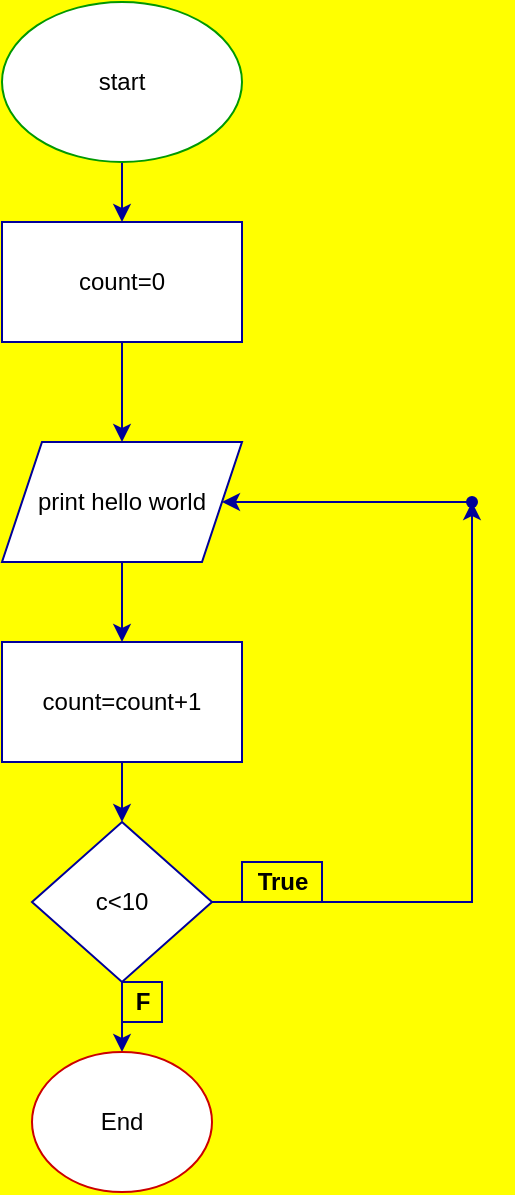 <mxfile version="14.7.0" type="github" pages="4">
  <diagram id="C5RBs43oDa-KdzZeNtuy" name="Page-1">
    <mxGraphModel dx="1038" dy="580" grid="1" gridSize="10" guides="1" tooltips="1" connect="1" arrows="1" fold="1" page="1" pageScale="1" pageWidth="827" pageHeight="1169" background="#FFFF00" math="0" shadow="0">
      <root>
        <mxCell id="WIyWlLk6GJQsqaUBKTNV-0" />
        <mxCell id="WIyWlLk6GJQsqaUBKTNV-1" parent="WIyWlLk6GJQsqaUBKTNV-0" />
        <mxCell id="ZDeLqN6teNjvPkuS5_9t-14" value="" style="edgeStyle=orthogonalEdgeStyle;rounded=0;orthogonalLoop=1;jettySize=auto;html=1;strokeColor=#000099;" edge="1" parent="WIyWlLk6GJQsqaUBKTNV-1" source="ZDeLqN6teNjvPkuS5_9t-15" target="ZDeLqN6teNjvPkuS5_9t-17">
          <mxGeometry relative="1" as="geometry" />
        </mxCell>
        <mxCell id="ZDeLqN6teNjvPkuS5_9t-15" value="start" style="ellipse;whiteSpace=wrap;html=1;strokeColor=#009900;" vertex="1" parent="WIyWlLk6GJQsqaUBKTNV-1">
          <mxGeometry x="340" y="60" width="120" height="80" as="geometry" />
        </mxCell>
        <mxCell id="ZDeLqN6teNjvPkuS5_9t-16" value="" style="edgeStyle=orthogonalEdgeStyle;rounded=0;orthogonalLoop=1;jettySize=auto;html=1;strokeColor=#000099;" edge="1" parent="WIyWlLk6GJQsqaUBKTNV-1" source="ZDeLqN6teNjvPkuS5_9t-17" target="ZDeLqN6teNjvPkuS5_9t-19">
          <mxGeometry relative="1" as="geometry" />
        </mxCell>
        <mxCell id="ZDeLqN6teNjvPkuS5_9t-17" value="count=0" style="rounded=0;whiteSpace=wrap;html=1;strokeColor=#000099;" vertex="1" parent="WIyWlLk6GJQsqaUBKTNV-1">
          <mxGeometry x="340" y="170" width="120" height="60" as="geometry" />
        </mxCell>
        <mxCell id="ZDeLqN6teNjvPkuS5_9t-18" value="" style="edgeStyle=orthogonalEdgeStyle;rounded=0;orthogonalLoop=1;jettySize=auto;html=1;strokeColor=#000099;" edge="1" parent="WIyWlLk6GJQsqaUBKTNV-1" source="ZDeLqN6teNjvPkuS5_9t-19" target="ZDeLqN6teNjvPkuS5_9t-21">
          <mxGeometry relative="1" as="geometry" />
        </mxCell>
        <mxCell id="ZDeLqN6teNjvPkuS5_9t-19" value="print hello world" style="shape=parallelogram;perimeter=parallelogramPerimeter;whiteSpace=wrap;html=1;fixedSize=1;strokeColor=#000099;" vertex="1" parent="WIyWlLk6GJQsqaUBKTNV-1">
          <mxGeometry x="340" y="280" width="120" height="60" as="geometry" />
        </mxCell>
        <mxCell id="ZDeLqN6teNjvPkuS5_9t-20" value="" style="edgeStyle=orthogonalEdgeStyle;rounded=0;orthogonalLoop=1;jettySize=auto;html=1;strokeColor=#000099;" edge="1" parent="WIyWlLk6GJQsqaUBKTNV-1" source="ZDeLqN6teNjvPkuS5_9t-21" target="ZDeLqN6teNjvPkuS5_9t-24">
          <mxGeometry relative="1" as="geometry" />
        </mxCell>
        <mxCell id="ZDeLqN6teNjvPkuS5_9t-21" value="count=count+1" style="rounded=0;whiteSpace=wrap;html=1;strokeColor=#000099;" vertex="1" parent="WIyWlLk6GJQsqaUBKTNV-1">
          <mxGeometry x="340" y="380" width="120" height="60" as="geometry" />
        </mxCell>
        <mxCell id="ZDeLqN6teNjvPkuS5_9t-22" value="" style="edgeStyle=orthogonalEdgeStyle;rounded=0;orthogonalLoop=1;jettySize=auto;html=1;strokeColor=#000099;" edge="1" parent="WIyWlLk6GJQsqaUBKTNV-1" source="ZDeLqN6teNjvPkuS5_9t-24" target="ZDeLqN6teNjvPkuS5_9t-27">
          <mxGeometry relative="1" as="geometry" />
        </mxCell>
        <mxCell id="ZDeLqN6teNjvPkuS5_9t-23" value="" style="edgeStyle=orthogonalEdgeStyle;rounded=0;orthogonalLoop=1;jettySize=auto;html=1;strokeColor=#000099;" edge="1" parent="WIyWlLk6GJQsqaUBKTNV-1" source="ZDeLqN6teNjvPkuS5_9t-24" target="ZDeLqN6teNjvPkuS5_9t-25">
          <mxGeometry relative="1" as="geometry" />
        </mxCell>
        <mxCell id="ZDeLqN6teNjvPkuS5_9t-24" value="c&amp;lt;10" style="rhombus;whiteSpace=wrap;html=1;strokeColor=#000099;" vertex="1" parent="WIyWlLk6GJQsqaUBKTNV-1">
          <mxGeometry x="355" y="470" width="90" height="80" as="geometry" />
        </mxCell>
        <mxCell id="ZDeLqN6teNjvPkuS5_9t-25" value="End" style="ellipse;whiteSpace=wrap;html=1;strokeColor=#CC0000;" vertex="1" parent="WIyWlLk6GJQsqaUBKTNV-1">
          <mxGeometry x="355" y="585" width="90" height="70" as="geometry" />
        </mxCell>
        <mxCell id="ZDeLqN6teNjvPkuS5_9t-26" value="" style="edgeStyle=orthogonalEdgeStyle;rounded=0;orthogonalLoop=1;jettySize=auto;html=1;strokeColor=#000099;" edge="1" parent="WIyWlLk6GJQsqaUBKTNV-1" source="ZDeLqN6teNjvPkuS5_9t-27" target="ZDeLqN6teNjvPkuS5_9t-19">
          <mxGeometry relative="1" as="geometry" />
        </mxCell>
        <mxCell id="ZDeLqN6teNjvPkuS5_9t-27" value="" style="shape=waypoint;size=6;pointerEvents=1;points=[];fillColor=#ffffff;resizable=0;rotatable=0;perimeter=centerPerimeter;snapToPoint=1;strokeColor=#000099;" vertex="1" parent="WIyWlLk6GJQsqaUBKTNV-1">
          <mxGeometry x="555" y="290" width="40" height="40" as="geometry" />
        </mxCell>
        <mxCell id="ZDeLqN6teNjvPkuS5_9t-28" value="&lt;b&gt;F&lt;/b&gt;" style="text;html=1;align=center;verticalAlign=middle;resizable=0;points=[];autosize=1;strokeColor=#000099;" vertex="1" parent="WIyWlLk6GJQsqaUBKTNV-1">
          <mxGeometry x="400" y="550" width="20" height="20" as="geometry" />
        </mxCell>
        <mxCell id="ZDeLqN6teNjvPkuS5_9t-29" value="&lt;b&gt;True&lt;/b&gt;" style="text;html=1;align=center;verticalAlign=middle;resizable=0;points=[];autosize=1;strokeColor=#000099;" vertex="1" parent="WIyWlLk6GJQsqaUBKTNV-1">
          <mxGeometry x="460" y="490" width="40" height="20" as="geometry" />
        </mxCell>
      </root>
    </mxGraphModel>
  </diagram>
  <diagram id="8yvz5hKMZ4V9PlTdybbN" name="Page-2">
    <mxGraphModel dx="1221" dy="682" grid="1" gridSize="11" guides="1" tooltips="1" connect="1" arrows="1" fold="1" page="1" pageScale="1" pageWidth="850" pageHeight="1100" background="#007FFF" math="0" shadow="1">
      <root>
        <mxCell id="5OWWDSPamfGqLtoedElc-0" />
        <mxCell id="5OWWDSPamfGqLtoedElc-1" parent="5OWWDSPamfGqLtoedElc-0" />
        <mxCell id="5OWWDSPamfGqLtoedElc-12" value="" style="edgeStyle=orthogonalEdgeStyle;rounded=0;orthogonalLoop=1;jettySize=auto;html=1;strokeColor=#FFFF00;" edge="1" parent="5OWWDSPamfGqLtoedElc-1" source="5OWWDSPamfGqLtoedElc-2" target="5OWWDSPamfGqLtoedElc-4">
          <mxGeometry relative="1" as="geometry" />
        </mxCell>
        <mxCell id="5OWWDSPamfGqLtoedElc-2" value="Start" style="ellipse;whiteSpace=wrap;html=1;strokeColor=#FFFF00;" vertex="1" parent="5OWWDSPamfGqLtoedElc-1">
          <mxGeometry x="350" y="30" width="100" height="60" as="geometry" />
        </mxCell>
        <mxCell id="5OWWDSPamfGqLtoedElc-3" value="i=1" style="rounded=0;whiteSpace=wrap;html=1;strokeColor=#FFFF00;" vertex="1" parent="5OWWDSPamfGqLtoedElc-1">
          <mxGeometry x="350" y="120" width="110" height="40" as="geometry" />
        </mxCell>
        <mxCell id="5OWWDSPamfGqLtoedElc-13" value="" style="edgeStyle=orthogonalEdgeStyle;rounded=0;orthogonalLoop=1;jettySize=auto;html=1;strokeColor=#FFFF00;" edge="1" parent="5OWWDSPamfGqLtoedElc-1" source="5OWWDSPamfGqLtoedElc-4" target="5OWWDSPamfGqLtoedElc-5">
          <mxGeometry relative="1" as="geometry" />
        </mxCell>
        <mxCell id="5OWWDSPamfGqLtoedElc-4" value="sum=0" style="rounded=0;whiteSpace=wrap;html=1;strokeColor=#FFFF00;" vertex="1" parent="5OWWDSPamfGqLtoedElc-1">
          <mxGeometry x="350" y="180" width="110" height="40" as="geometry" />
        </mxCell>
        <mxCell id="5OWWDSPamfGqLtoedElc-11" style="edgeStyle=orthogonalEdgeStyle;rounded=0;orthogonalLoop=1;jettySize=auto;html=1;entryX=0;entryY=0.5;entryDx=0;entryDy=0;strokeColor=#FFFF00;" edge="1" parent="5OWWDSPamfGqLtoedElc-1" source="5OWWDSPamfGqLtoedElc-5" target="5OWWDSPamfGqLtoedElc-8">
          <mxGeometry relative="1" as="geometry">
            <mxPoint x="340" y="470" as="targetPoint" />
            <Array as="points">
              <mxPoint x="260" y="290" />
              <mxPoint x="260" y="550" />
            </Array>
          </mxGeometry>
        </mxCell>
        <mxCell id="5OWWDSPamfGqLtoedElc-14" value="" style="edgeStyle=orthogonalEdgeStyle;rounded=0;orthogonalLoop=1;jettySize=auto;html=1;strokeColor=#FFFF00;" edge="1" parent="5OWWDSPamfGqLtoedElc-1" source="5OWWDSPamfGqLtoedElc-5" target="5OWWDSPamfGqLtoedElc-7">
          <mxGeometry relative="1" as="geometry" />
        </mxCell>
        <mxCell id="5OWWDSPamfGqLtoedElc-5" value="if&lt;br&gt;i%2==0" style="rhombus;whiteSpace=wrap;html=1;strokeColor=#FFFF00;" vertex="1" parent="5OWWDSPamfGqLtoedElc-1">
          <mxGeometry x="365" y="250" width="80" height="80" as="geometry" />
        </mxCell>
        <mxCell id="5OWWDSPamfGqLtoedElc-6" value="sum=sum+i" style="rounded=0;whiteSpace=wrap;html=1;strokeColor=#FFFF00;" vertex="1" parent="5OWWDSPamfGqLtoedElc-1">
          <mxGeometry x="350" y="360" width="110" height="40" as="geometry" />
        </mxCell>
        <mxCell id="5OWWDSPamfGqLtoedElc-10" style="edgeStyle=orthogonalEdgeStyle;rounded=0;orthogonalLoop=1;jettySize=auto;html=1;entryX=1;entryY=0.5;entryDx=0;entryDy=0;strokeColor=#FFFF00;" edge="1" parent="5OWWDSPamfGqLtoedElc-1" source="5OWWDSPamfGqLtoedElc-7" target="5OWWDSPamfGqLtoedElc-5">
          <mxGeometry relative="1" as="geometry">
            <mxPoint x="450" y="280" as="targetPoint" />
            <Array as="points">
              <mxPoint x="570" y="460" />
              <mxPoint x="570" y="290" />
            </Array>
          </mxGeometry>
        </mxCell>
        <mxCell id="5OWWDSPamfGqLtoedElc-15" value="" style="edgeStyle=orthogonalEdgeStyle;rounded=0;orthogonalLoop=1;jettySize=auto;html=1;strokeColor=#FFFF00;" edge="1" parent="5OWWDSPamfGqLtoedElc-1" source="5OWWDSPamfGqLtoedElc-7" target="5OWWDSPamfGqLtoedElc-8">
          <mxGeometry relative="1" as="geometry" />
        </mxCell>
        <mxCell id="5OWWDSPamfGqLtoedElc-7" value="i=i+1" style="rounded=0;whiteSpace=wrap;html=1;strokeColor=#FFFF00;" vertex="1" parent="5OWWDSPamfGqLtoedElc-1">
          <mxGeometry x="350" y="440" width="110" height="40" as="geometry" />
        </mxCell>
        <mxCell id="5OWWDSPamfGqLtoedElc-16" value="" style="edgeStyle=orthogonalEdgeStyle;rounded=0;orthogonalLoop=1;jettySize=auto;html=1;strokeColor=#FFFF00;" edge="1" parent="5OWWDSPamfGqLtoedElc-1" source="5OWWDSPamfGqLtoedElc-8" target="5OWWDSPamfGqLtoedElc-9">
          <mxGeometry relative="1" as="geometry" />
        </mxCell>
        <mxCell id="5OWWDSPamfGqLtoedElc-8" value="if k=50" style="rhombus;whiteSpace=wrap;html=1;strokeColor=#FFFF00;" vertex="1" parent="5OWWDSPamfGqLtoedElc-1">
          <mxGeometry x="365" y="510" width="80" height="80" as="geometry" />
        </mxCell>
        <mxCell id="5OWWDSPamfGqLtoedElc-9" value="End" style="ellipse;whiteSpace=wrap;html=1;strokeColor=#FFFF00;" vertex="1" parent="5OWWDSPamfGqLtoedElc-1">
          <mxGeometry x="355" y="620" width="100" height="60" as="geometry" />
        </mxCell>
        <mxCell id="5OWWDSPamfGqLtoedElc-17" value="&lt;b&gt;False&lt;/b&gt;" style="text;html=1;align=center;verticalAlign=middle;resizable=0;points=[];autosize=1;strokeColor=#FFFF00;" vertex="1" parent="5OWWDSPamfGqLtoedElc-1">
          <mxGeometry x="570" y="350" width="50" height="20" as="geometry" />
        </mxCell>
        <mxCell id="5OWWDSPamfGqLtoedElc-18" value="&lt;b&gt;True&lt;/b&gt;" style="text;html=1;align=center;verticalAlign=middle;resizable=0;points=[];autosize=1;strokeColor=#FFFF00;" vertex="1" parent="5OWWDSPamfGqLtoedElc-1">
          <mxGeometry x="220" y="390" width="40" height="20" as="geometry" />
        </mxCell>
      </root>
    </mxGraphModel>
  </diagram>
  <diagram id="QR_p3zqWKV_QTerJkes7" name="Page-3">
    <mxGraphModel dx="1221" dy="682" grid="1" gridSize="10" guides="1" tooltips="1" connect="1" arrows="1" fold="1" page="1" pageScale="1" pageWidth="850" pageHeight="1100" background="#00FFFF" math="0" shadow="0">
      <root>
        <mxCell id="yrrSqcjhbb1oExmNnbAN-0" />
        <mxCell id="yrrSqcjhbb1oExmNnbAN-1" parent="yrrSqcjhbb1oExmNnbAN-0" />
        <mxCell id="yrrSqcjhbb1oExmNnbAN-14" value="" style="edgeStyle=orthogonalEdgeStyle;rounded=0;orthogonalLoop=1;jettySize=auto;html=1;" edge="1" parent="yrrSqcjhbb1oExmNnbAN-1" source="yrrSqcjhbb1oExmNnbAN-2" target="yrrSqcjhbb1oExmNnbAN-4">
          <mxGeometry relative="1" as="geometry" />
        </mxCell>
        <mxCell id="yrrSqcjhbb1oExmNnbAN-2" value="Start" style="ellipse;whiteSpace=wrap;html=1;" vertex="1" parent="yrrSqcjhbb1oExmNnbAN-1">
          <mxGeometry x="325" y="40" width="100" height="60" as="geometry" />
        </mxCell>
        <mxCell id="yrrSqcjhbb1oExmNnbAN-13" value="" style="edgeStyle=orthogonalEdgeStyle;rounded=0;orthogonalLoop=1;jettySize=auto;html=1;" edge="1" parent="yrrSqcjhbb1oExmNnbAN-1" source="yrrSqcjhbb1oExmNnbAN-3" target="yrrSqcjhbb1oExmNnbAN-5">
          <mxGeometry relative="1" as="geometry" />
        </mxCell>
        <mxCell id="yrrSqcjhbb1oExmNnbAN-3" value="n=25346" style="shape=parallelogram;perimeter=parallelogramPerimeter;whiteSpace=wrap;html=1;fixedSize=1;" vertex="1" parent="yrrSqcjhbb1oExmNnbAN-1">
          <mxGeometry x="315" y="130" width="120" height="50" as="geometry" />
        </mxCell>
        <mxCell id="yrrSqcjhbb1oExmNnbAN-12" value="" style="edgeStyle=orthogonalEdgeStyle;rounded=0;orthogonalLoop=1;jettySize=auto;html=1;" edge="1" parent="yrrSqcjhbb1oExmNnbAN-1" source="yrrSqcjhbb1oExmNnbAN-4" target="yrrSqcjhbb1oExmNnbAN-5">
          <mxGeometry relative="1" as="geometry" />
        </mxCell>
        <mxCell id="yrrSqcjhbb1oExmNnbAN-4" value="c=0" style="rounded=0;whiteSpace=wrap;html=1;" vertex="1" parent="yrrSqcjhbb1oExmNnbAN-1">
          <mxGeometry x="327.5" y="210" width="95" height="40" as="geometry" />
        </mxCell>
        <mxCell id="yrrSqcjhbb1oExmNnbAN-9" style="edgeStyle=orthogonalEdgeStyle;rounded=0;orthogonalLoop=1;jettySize=auto;html=1;" edge="1" parent="yrrSqcjhbb1oExmNnbAN-1" source="yrrSqcjhbb1oExmNnbAN-5">
          <mxGeometry relative="1" as="geometry">
            <mxPoint x="440" y="510" as="targetPoint" />
            <Array as="points">
              <mxPoint x="550" y="320" />
              <mxPoint x="550" y="510" />
            </Array>
          </mxGeometry>
        </mxCell>
        <mxCell id="yrrSqcjhbb1oExmNnbAN-11" value="" style="edgeStyle=orthogonalEdgeStyle;rounded=0;orthogonalLoop=1;jettySize=auto;html=1;" edge="1" parent="yrrSqcjhbb1oExmNnbAN-1" source="yrrSqcjhbb1oExmNnbAN-5" target="yrrSqcjhbb1oExmNnbAN-6">
          <mxGeometry relative="1" as="geometry" />
        </mxCell>
        <mxCell id="yrrSqcjhbb1oExmNnbAN-16" value="&lt;b&gt;True&lt;/b&gt;" style="edgeLabel;html=1;align=center;verticalAlign=middle;resizable=0;points=[];" vertex="1" connectable="0" parent="yrrSqcjhbb1oExmNnbAN-11">
          <mxGeometry x="-0.619" y="-15" relative="1" as="geometry">
            <mxPoint as="offset" />
          </mxGeometry>
        </mxCell>
        <mxCell id="yrrSqcjhbb1oExmNnbAN-5" value="n!=0" style="rhombus;whiteSpace=wrap;html=1;" vertex="1" parent="yrrSqcjhbb1oExmNnbAN-1">
          <mxGeometry x="335" y="280" width="80" height="80" as="geometry" />
        </mxCell>
        <mxCell id="yrrSqcjhbb1oExmNnbAN-17" style="edgeStyle=orthogonalEdgeStyle;rounded=0;orthogonalLoop=1;jettySize=auto;html=1;" edge="1" parent="yrrSqcjhbb1oExmNnbAN-1" source="yrrSqcjhbb1oExmNnbAN-6">
          <mxGeometry relative="1" as="geometry">
            <mxPoint x="330" y="320" as="targetPoint" />
            <Array as="points">
              <mxPoint x="210" y="410" />
              <mxPoint x="210" y="320" />
            </Array>
          </mxGeometry>
        </mxCell>
        <mxCell id="yrrSqcjhbb1oExmNnbAN-6" value="c++&lt;br&gt;n=n/10" style="rounded=0;whiteSpace=wrap;html=1;" vertex="1" parent="yrrSqcjhbb1oExmNnbAN-1">
          <mxGeometry x="327.5" y="390" width="95" height="40" as="geometry" />
        </mxCell>
        <mxCell id="yrrSqcjhbb1oExmNnbAN-10" value="" style="edgeStyle=orthogonalEdgeStyle;rounded=0;orthogonalLoop=1;jettySize=auto;html=1;" edge="1" parent="yrrSqcjhbb1oExmNnbAN-1" source="yrrSqcjhbb1oExmNnbAN-7" target="yrrSqcjhbb1oExmNnbAN-8">
          <mxGeometry relative="1" as="geometry" />
        </mxCell>
        <mxCell id="yrrSqcjhbb1oExmNnbAN-7" value="print&amp;nbsp;&lt;br&gt;c" style="shape=parallelogram;perimeter=parallelogramPerimeter;whiteSpace=wrap;html=1;fixedSize=1;" vertex="1" parent="yrrSqcjhbb1oExmNnbAN-1">
          <mxGeometry x="327.5" y="480" width="120" height="50" as="geometry" />
        </mxCell>
        <mxCell id="yrrSqcjhbb1oExmNnbAN-8" value="End" style="ellipse;whiteSpace=wrap;html=1;" vertex="1" parent="yrrSqcjhbb1oExmNnbAN-1">
          <mxGeometry x="337.5" y="580" width="100" height="60" as="geometry" />
        </mxCell>
        <mxCell id="yrrSqcjhbb1oExmNnbAN-15" value="&lt;b&gt;False&lt;/b&gt;" style="text;html=1;align=center;verticalAlign=middle;resizable=0;points=[];autosize=1;strokeColor=none;" vertex="1" parent="yrrSqcjhbb1oExmNnbAN-1">
          <mxGeometry x="435" y="300" width="50" height="20" as="geometry" />
        </mxCell>
      </root>
    </mxGraphModel>
  </diagram>
  <diagram id="lueCyZrGWQfsiYBb0vSg" name="Page-4">
    <mxGraphModel dx="1038" dy="580" grid="1" gridSize="10" guides="1" tooltips="1" connect="1" arrows="1" fold="1" page="1" pageScale="1" pageWidth="850" pageHeight="1100" background="#CCCCCC" math="0" shadow="0">
      <root>
        <mxCell id="SLu5c2wyr5bbZNT661FZ-0" />
        <mxCell id="SLu5c2wyr5bbZNT661FZ-1" parent="SLu5c2wyr5bbZNT661FZ-0" />
        <mxCell id="SLu5c2wyr5bbZNT661FZ-15" value="" style="edgeStyle=orthogonalEdgeStyle;rounded=0;orthogonalLoop=1;jettySize=auto;html=1;strokeColor=#000000;" edge="1" parent="SLu5c2wyr5bbZNT661FZ-1" source="SLu5c2wyr5bbZNT661FZ-2" target="SLu5c2wyr5bbZNT661FZ-3">
          <mxGeometry relative="1" as="geometry" />
        </mxCell>
        <mxCell id="SLu5c2wyr5bbZNT661FZ-2" value="Start" style="ellipse;whiteSpace=wrap;html=1;strokeColor=#99004D;" vertex="1" parent="SLu5c2wyr5bbZNT661FZ-1">
          <mxGeometry x="355" y="30" width="100" height="60" as="geometry" />
        </mxCell>
        <mxCell id="SLu5c2wyr5bbZNT661FZ-14" value="" style="edgeStyle=orthogonalEdgeStyle;rounded=0;orthogonalLoop=1;jettySize=auto;html=1;strokeColor=#000000;" edge="1" parent="SLu5c2wyr5bbZNT661FZ-1" source="SLu5c2wyr5bbZNT661FZ-3" target="SLu5c2wyr5bbZNT661FZ-5">
          <mxGeometry relative="1" as="geometry" />
        </mxCell>
        <mxCell id="SLu5c2wyr5bbZNT661FZ-3" value="n=289" style="shape=parallelogram;perimeter=parallelogramPerimeter;whiteSpace=wrap;html=1;fixedSize=1;strokeColor=#99004D;" vertex="1" parent="SLu5c2wyr5bbZNT661FZ-1">
          <mxGeometry x="350" y="130" width="110" height="50" as="geometry" />
        </mxCell>
        <mxCell id="SLu5c2wyr5bbZNT661FZ-13" value="" style="edgeStyle=orthogonalEdgeStyle;rounded=0;orthogonalLoop=1;jettySize=auto;html=1;strokeColor=#000000;" edge="1" parent="SLu5c2wyr5bbZNT661FZ-1" source="SLu5c2wyr5bbZNT661FZ-4" target="SLu5c2wyr5bbZNT661FZ-5">
          <mxGeometry relative="1" as="geometry" />
        </mxCell>
        <mxCell id="SLu5c2wyr5bbZNT661FZ-4" value="s=0" style="rounded=0;whiteSpace=wrap;html=1;strokeColor=#99004D;" vertex="1" parent="SLu5c2wyr5bbZNT661FZ-1">
          <mxGeometry x="355" y="220" width="100" height="40" as="geometry" />
        </mxCell>
        <mxCell id="SLu5c2wyr5bbZNT661FZ-10" style="edgeStyle=orthogonalEdgeStyle;rounded=0;orthogonalLoop=1;jettySize=auto;html=1;strokeColor=#000000;entryX=0.5;entryY=0;entryDx=0;entryDy=0;" edge="1" parent="SLu5c2wyr5bbZNT661FZ-1" source="SLu5c2wyr5bbZNT661FZ-5" target="SLu5c2wyr5bbZNT661FZ-7">
          <mxGeometry relative="1" as="geometry">
            <mxPoint x="570" y="520" as="targetPoint" />
            <Array as="points">
              <mxPoint x="580" y="330" />
              <mxPoint x="580" y="520" />
              <mxPoint x="415" y="520" />
            </Array>
          </mxGeometry>
        </mxCell>
        <mxCell id="SLu5c2wyr5bbZNT661FZ-11" value="&lt;b&gt;False&lt;/b&gt;" style="edgeLabel;html=1;align=center;verticalAlign=middle;resizable=0;points=[];" vertex="1" connectable="0" parent="SLu5c2wyr5bbZNT661FZ-10">
          <mxGeometry x="-0.852" y="1" relative="1" as="geometry">
            <mxPoint as="offset" />
          </mxGeometry>
        </mxCell>
        <mxCell id="SLu5c2wyr5bbZNT661FZ-12" value="" style="edgeStyle=orthogonalEdgeStyle;rounded=0;orthogonalLoop=1;jettySize=auto;html=1;strokeColor=#000000;" edge="1" parent="SLu5c2wyr5bbZNT661FZ-1" source="SLu5c2wyr5bbZNT661FZ-5" target="SLu5c2wyr5bbZNT661FZ-6">
          <mxGeometry relative="1" as="geometry" />
        </mxCell>
        <mxCell id="SLu5c2wyr5bbZNT661FZ-5" value="n!=0" style="rhombus;whiteSpace=wrap;html=1;strokeColor=#99004D;" vertex="1" parent="SLu5c2wyr5bbZNT661FZ-1">
          <mxGeometry x="365" y="290" width="80" height="80" as="geometry" />
        </mxCell>
        <mxCell id="SLu5c2wyr5bbZNT661FZ-9" style="edgeStyle=orthogonalEdgeStyle;rounded=0;orthogonalLoop=1;jettySize=auto;html=1;" edge="1" parent="SLu5c2wyr5bbZNT661FZ-1" source="SLu5c2wyr5bbZNT661FZ-6">
          <mxGeometry relative="1" as="geometry">
            <mxPoint x="360" y="330" as="targetPoint" />
            <Array as="points">
              <mxPoint x="220" y="455" />
              <mxPoint x="220" y="330" />
              <mxPoint x="280" y="330" />
            </Array>
          </mxGeometry>
        </mxCell>
        <mxCell id="SLu5c2wyr5bbZNT661FZ-6" value="&lt;font style=&quot;font-size: 14px&quot;&gt;r=n%10&lt;br&gt;s=s*10+r&lt;br&gt;n=n/10&lt;/font&gt;" style="rounded=0;whiteSpace=wrap;html=1;strokeColor=#99004D;" vertex="1" parent="SLu5c2wyr5bbZNT661FZ-1">
          <mxGeometry x="345" y="410" width="120" height="70" as="geometry" />
        </mxCell>
        <mxCell id="SLu5c2wyr5bbZNT661FZ-16" value="" style="edgeStyle=orthogonalEdgeStyle;rounded=0;orthogonalLoop=1;jettySize=auto;html=1;strokeColor=#000000;" edge="1" parent="SLu5c2wyr5bbZNT661FZ-1" source="SLu5c2wyr5bbZNT661FZ-7" target="SLu5c2wyr5bbZNT661FZ-8">
          <mxGeometry relative="1" as="geometry" />
        </mxCell>
        <mxCell id="SLu5c2wyr5bbZNT661FZ-7" value="Print&lt;br&gt;S" style="shape=parallelogram;perimeter=parallelogramPerimeter;whiteSpace=wrap;html=1;fixedSize=1;strokeColor=#99004D;" vertex="1" parent="SLu5c2wyr5bbZNT661FZ-1">
          <mxGeometry x="360" y="540" width="110" height="50" as="geometry" />
        </mxCell>
        <mxCell id="SLu5c2wyr5bbZNT661FZ-8" value="End" style="ellipse;whiteSpace=wrap;html=1;strokeColor=#99004D;" vertex="1" parent="SLu5c2wyr5bbZNT661FZ-1">
          <mxGeometry x="365" y="630" width="100" height="60" as="geometry" />
        </mxCell>
        <mxCell id="SLu5c2wyr5bbZNT661FZ-17" value="&lt;b&gt;True&lt;/b&gt;" style="text;html=1;align=center;verticalAlign=middle;resizable=0;points=[];autosize=1;strokeColor=none;" vertex="1" parent="SLu5c2wyr5bbZNT661FZ-1">
          <mxGeometry x="370" y="370" width="40" height="20" as="geometry" />
        </mxCell>
      </root>
    </mxGraphModel>
  </diagram>
</mxfile>
